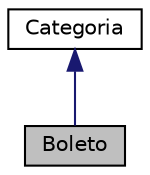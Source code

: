 digraph "Boleto"
{
 // LATEX_PDF_SIZE
  edge [fontname="Helvetica",fontsize="10",labelfontname="Helvetica",labelfontsize="10"];
  node [fontname="Helvetica",fontsize="10",shape=record];
  Node1 [label="Boleto",height=0.2,width=0.4,color="black", fillcolor="grey75", style="filled", fontcolor="black",tooltip="Classe contendo informações básicas de um boleto."];
  Node2 -> Node1 [dir="back",color="midnightblue",fontsize="10",style="solid",fontname="Helvetica"];
  Node2 [label="Categoria",height=0.2,width=0.4,color="black", fillcolor="white", style="filled",URL="$class_categoria.html",tooltip="Contém informações e valores genéricos para outras classes."];
}
